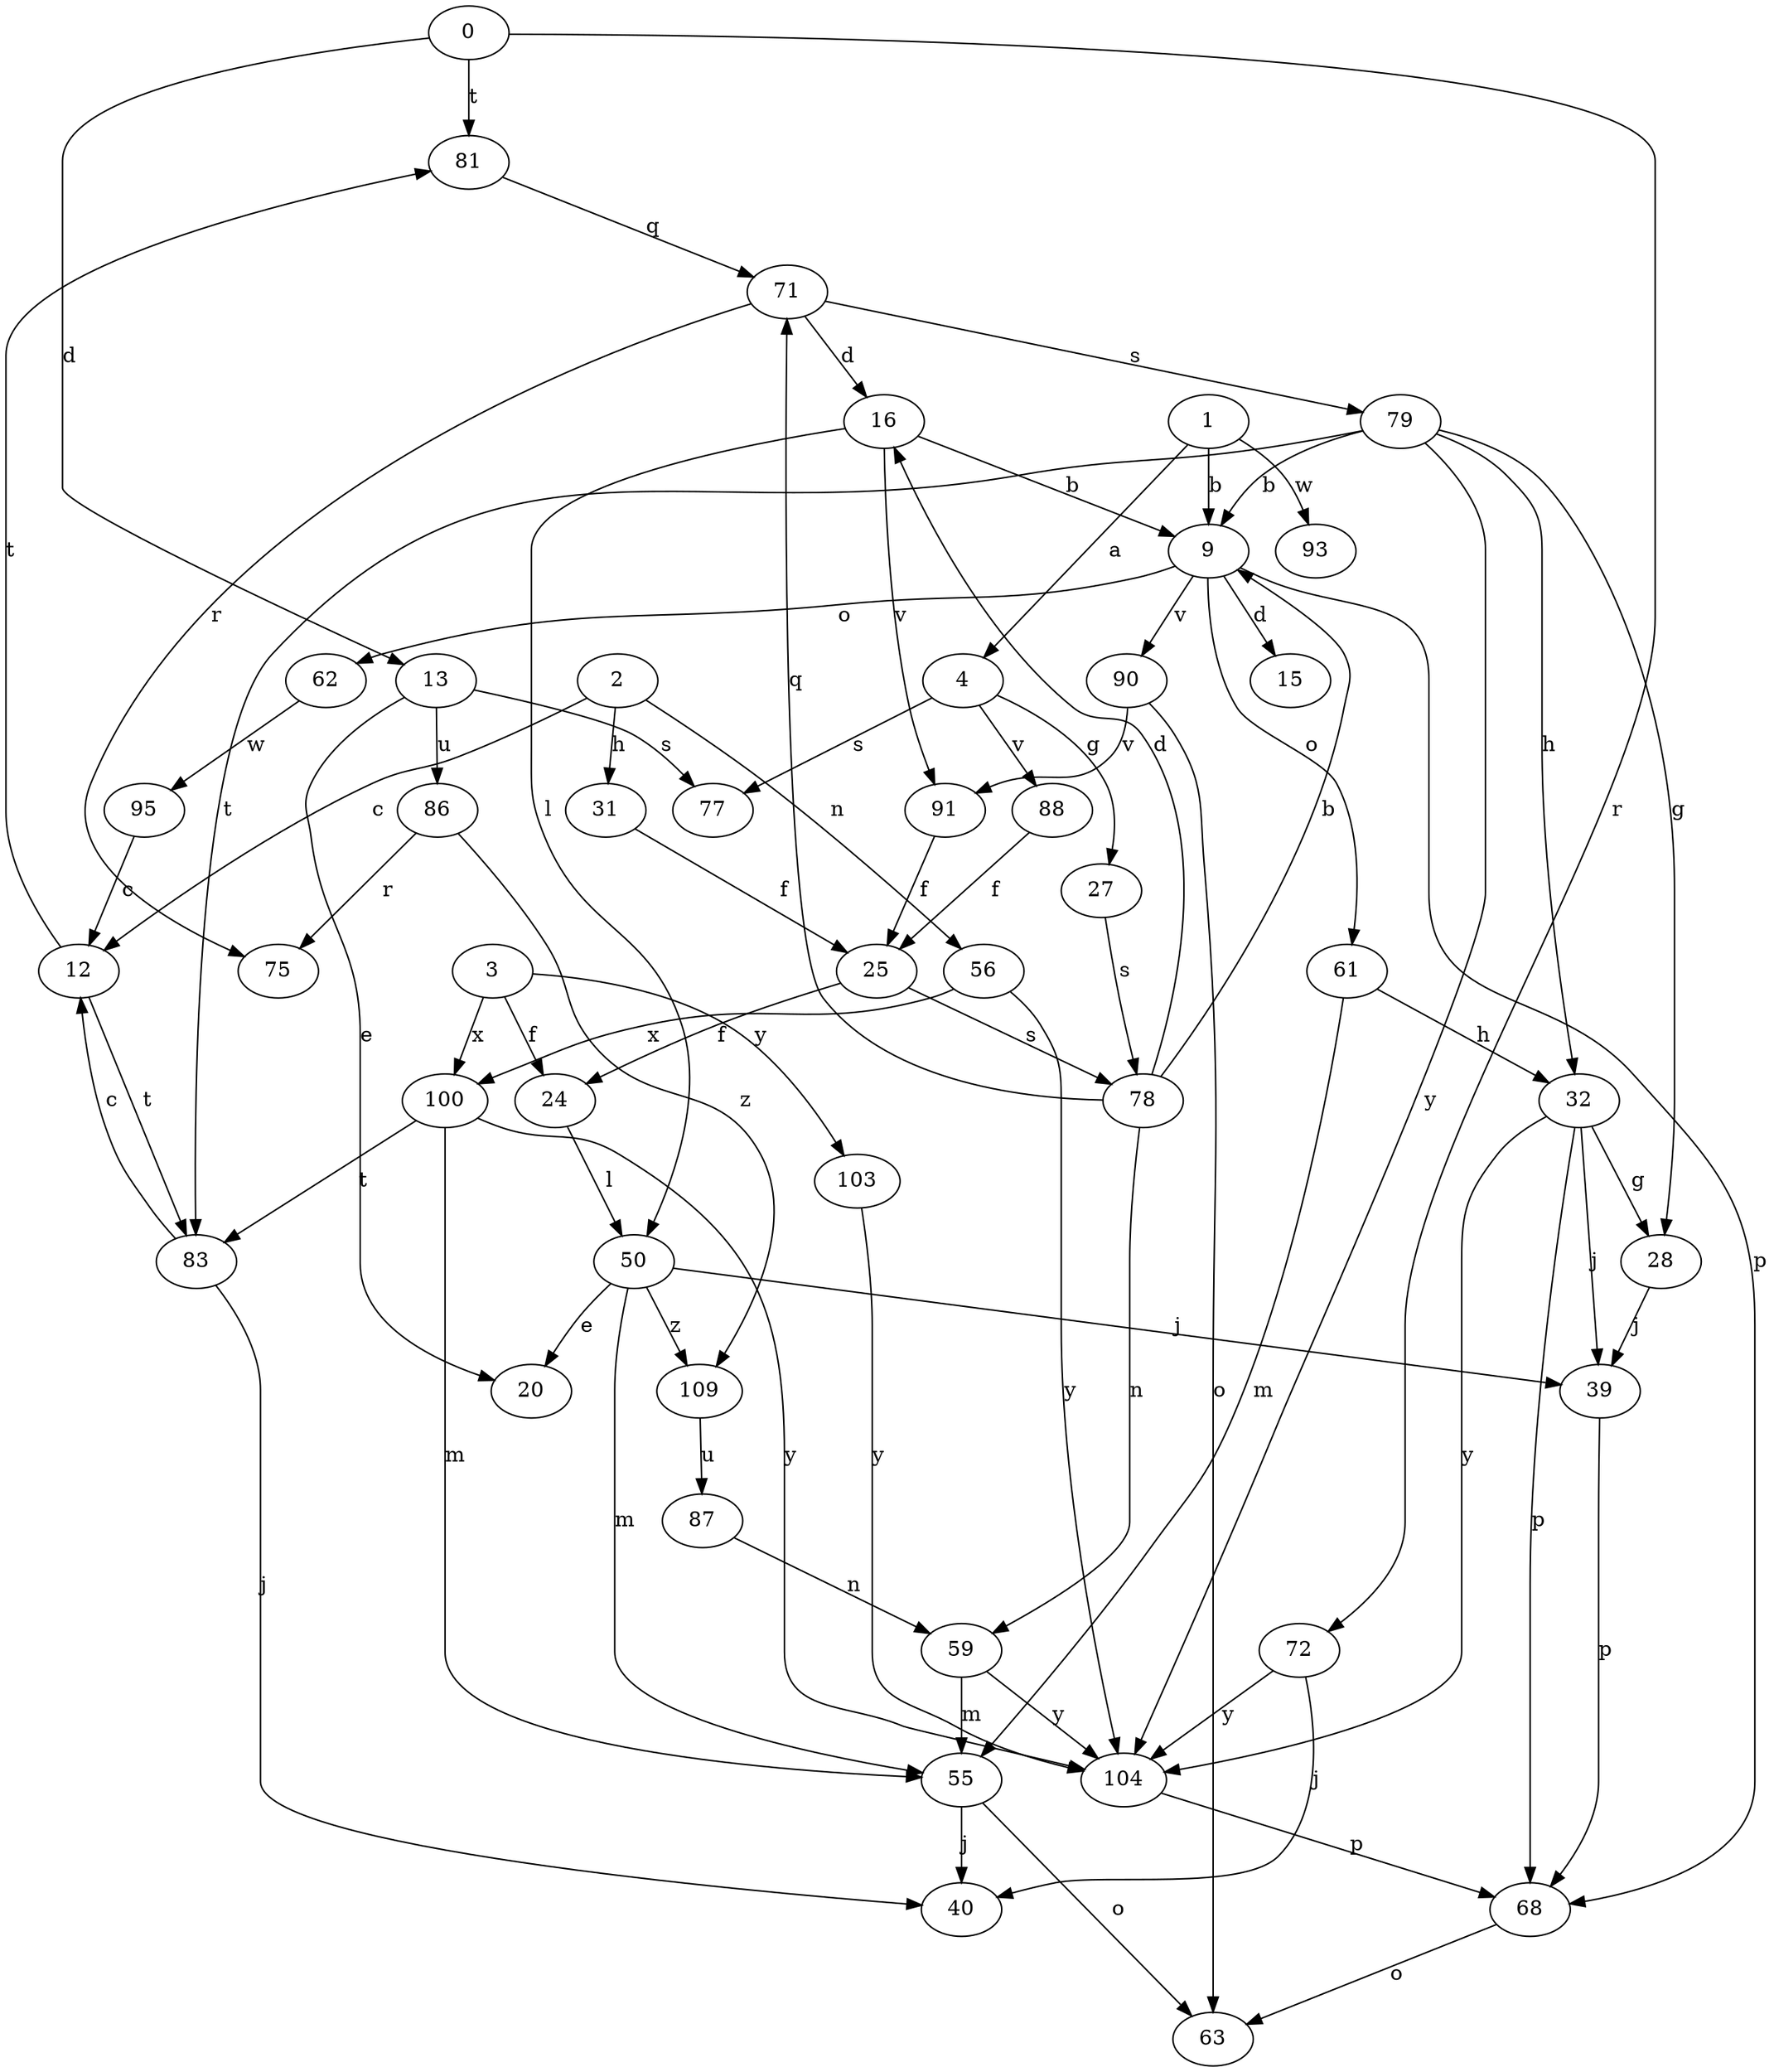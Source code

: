 strict digraph  {
0;
1;
2;
3;
4;
9;
12;
13;
15;
16;
20;
24;
25;
27;
28;
31;
32;
39;
40;
50;
55;
56;
59;
61;
62;
63;
68;
71;
72;
75;
77;
78;
79;
81;
83;
86;
87;
88;
90;
91;
93;
95;
100;
103;
104;
109;
0 -> 13  [label=d];
0 -> 72  [label=r];
0 -> 81  [label=t];
1 -> 4  [label=a];
1 -> 9  [label=b];
1 -> 93  [label=w];
2 -> 12  [label=c];
2 -> 31  [label=h];
2 -> 56  [label=n];
3 -> 24  [label=f];
3 -> 100  [label=x];
3 -> 103  [label=y];
4 -> 27  [label=g];
4 -> 77  [label=s];
4 -> 88  [label=v];
9 -> 15  [label=d];
9 -> 61  [label=o];
9 -> 62  [label=o];
9 -> 68  [label=p];
9 -> 90  [label=v];
12 -> 81  [label=t];
12 -> 83  [label=t];
13 -> 20  [label=e];
13 -> 77  [label=s];
13 -> 86  [label=u];
16 -> 9  [label=b];
16 -> 50  [label=l];
16 -> 91  [label=v];
24 -> 50  [label=l];
25 -> 24  [label=f];
25 -> 78  [label=s];
27 -> 78  [label=s];
28 -> 39  [label=j];
31 -> 25  [label=f];
32 -> 28  [label=g];
32 -> 39  [label=j];
32 -> 68  [label=p];
32 -> 104  [label=y];
39 -> 68  [label=p];
50 -> 20  [label=e];
50 -> 39  [label=j];
50 -> 55  [label=m];
50 -> 109  [label=z];
55 -> 40  [label=j];
55 -> 63  [label=o];
56 -> 100  [label=x];
56 -> 104  [label=y];
59 -> 55  [label=m];
59 -> 104  [label=y];
61 -> 32  [label=h];
61 -> 55  [label=m];
62 -> 95  [label=w];
68 -> 63  [label=o];
71 -> 16  [label=d];
71 -> 75  [label=r];
71 -> 79  [label=s];
72 -> 40  [label=j];
72 -> 104  [label=y];
78 -> 9  [label=b];
78 -> 16  [label=d];
78 -> 59  [label=n];
78 -> 71  [label=q];
79 -> 9  [label=b];
79 -> 28  [label=g];
79 -> 32  [label=h];
79 -> 83  [label=t];
79 -> 104  [label=y];
81 -> 71  [label=q];
83 -> 12  [label=c];
83 -> 40  [label=j];
86 -> 75  [label=r];
86 -> 109  [label=z];
87 -> 59  [label=n];
88 -> 25  [label=f];
90 -> 63  [label=o];
90 -> 91  [label=v];
91 -> 25  [label=f];
95 -> 12  [label=c];
100 -> 55  [label=m];
100 -> 83  [label=t];
100 -> 104  [label=y];
103 -> 104  [label=y];
104 -> 68  [label=p];
109 -> 87  [label=u];
}
